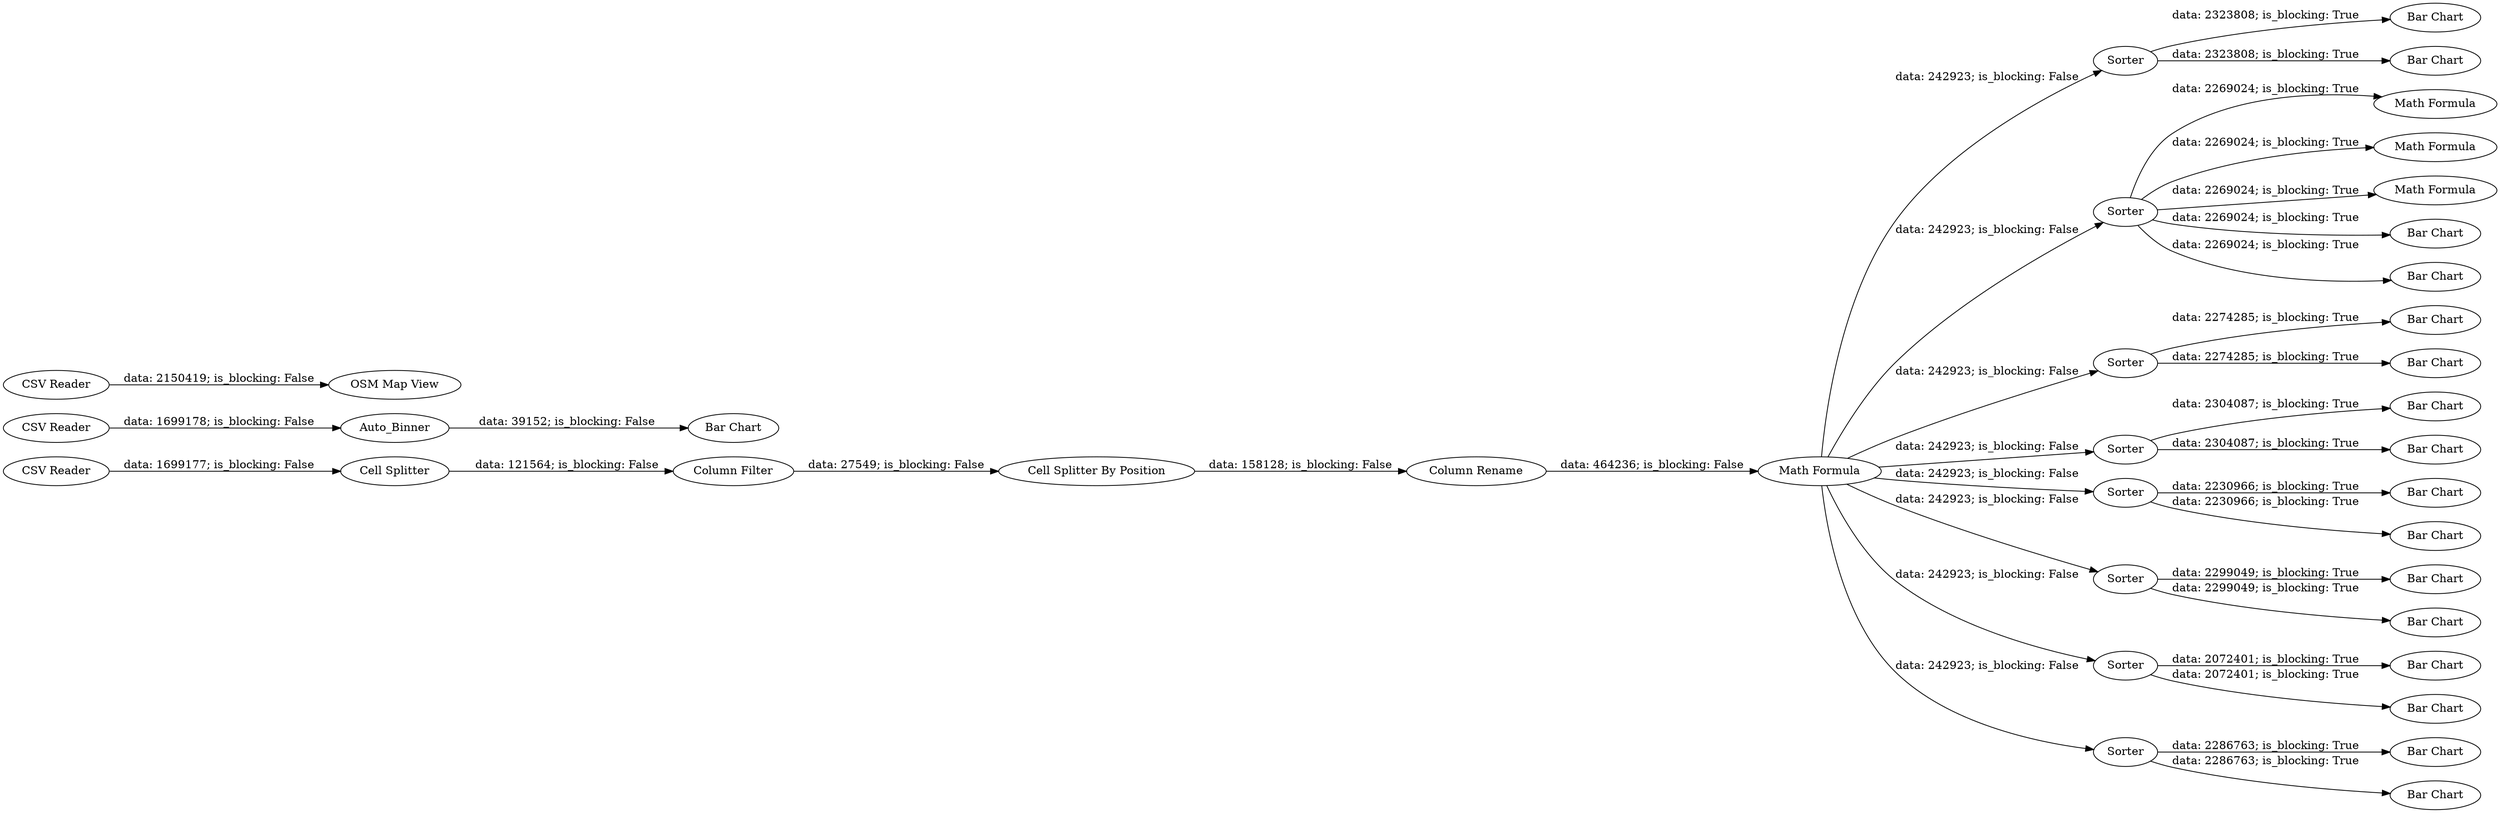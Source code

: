 digraph {
	"8951586863798306306_33" [label=Sorter]
	"8951586863798306306_55" [label="Math Formula"]
	"4800865176366065913_2" [label="CSV Reader"]
	"4800865176366065913_11" [label="Cell Splitter By Position"]
	"8951586863798306306_35" [label="Bar Chart"]
	"8951586863798306306_50" [label=Auto_Binner]
	"4800865176366065913_9" [label="Cell Splitter"]
	"8951586863798306306_53" [label="Math Formula"]
	"8951586863798306306_46" [label="Bar Chart"]
	"8951586863798306306_45" [label="Bar Chart"]
	"8951586863798306306_52" [label="Bar Chart"]
	"8951586863798306306_24" [label=Sorter]
	"8951586863798306306_54" [label="Math Formula"]
	"8951586863798306306_32" [label="Bar Chart"]
	"8951586863798306306_18" [label="Bar Chart"]
	"8951586863798306306_23" [label="Bar Chart"]
	"8951586863798306306_22" [label="Bar Chart"]
	"8951586863798306306_41" [label="Bar Chart"]
	"8951586863798306306_44" [label="Bar Chart"]
	"4800865176366065913_10" [label="Column Filter"]
	"8951586863798306306_34" [label="Bar Chart"]
	"8951586863798306306_2" [label="CSV Reader"]
	"8951586863798306306_47" [label=Sorter]
	"8951586863798306306_30" [label=Sorter]
	"8951586863798306306_36" [label=Sorter]
	"4800865176366065913_12" [label="Column Rename"]
	"8951586863798306306_39" [label=Sorter]
	"8951586863798306306_57" [label="OSM Map View"]
	"8951586863798306306_37" [label="Bar Chart"]
	"8951586863798306306_31" [label="Bar Chart"]
	"8951586863798306306_42" [label=Sorter]
	"8951586863798306306_38" [label="Bar Chart"]
	"8951586863798306306_40" [label="Bar Chart"]
	"8951586863798306306_26" [label=Sorter]
	"4800865176366065913_21" [label="Math Formula"]
	"8951586863798306306_43" [label="Bar Chart"]
	"8951586863798306306_19" [label="Bar Chart"]
	"8951586863798306306_56" [label="CSV Reader"]
	"8951586863798306306_36" -> "8951586863798306306_37" [label="data: 2230966; is_blocking: True"]
	"4800865176366065913_21" -> "8951586863798306306_26" [label="data: 242923; is_blocking: False"]
	"8951586863798306306_26" -> "8951586863798306306_23" [label="data: 2286763; is_blocking: True"]
	"4800865176366065913_21" -> "8951586863798306306_33" [label="data: 242923; is_blocking: False"]
	"8951586863798306306_42" -> "8951586863798306306_44" [label="data: 2072401; is_blocking: True"]
	"8951586863798306306_26" -> "8951586863798306306_19" [label="data: 2286763; is_blocking: True"]
	"8951586863798306306_24" -> "8951586863798306306_54" [label="data: 2269024; is_blocking: True"]
	"8951586863798306306_30" -> "8951586863798306306_32" [label="data: 2304087; is_blocking: True"]
	"8951586863798306306_42" -> "8951586863798306306_43" [label="data: 2072401; is_blocking: True"]
	"8951586863798306306_36" -> "8951586863798306306_38" [label="data: 2230966; is_blocking: True"]
	"8951586863798306306_24" -> "8951586863798306306_53" [label="data: 2269024; is_blocking: True"]
	"4800865176366065913_21" -> "8951586863798306306_42" [label="data: 242923; is_blocking: False"]
	"8951586863798306306_39" -> "8951586863798306306_40" [label="data: 2299049; is_blocking: True"]
	"8951586863798306306_24" -> "8951586863798306306_18" [label="data: 2269024; is_blocking: True"]
	"8951586863798306306_2" -> "8951586863798306306_50" [label="data: 1699178; is_blocking: False"]
	"8951586863798306306_47" -> "8951586863798306306_45" [label="data: 2274285; is_blocking: True"]
	"4800865176366065913_21" -> "8951586863798306306_24" [label="data: 242923; is_blocking: False"]
	"8951586863798306306_39" -> "8951586863798306306_41" [label="data: 2299049; is_blocking: True"]
	"4800865176366065913_21" -> "8951586863798306306_39" [label="data: 242923; is_blocking: False"]
	"4800865176366065913_9" -> "4800865176366065913_10" [label="data: 121564; is_blocking: False"]
	"8951586863798306306_47" -> "8951586863798306306_46" [label="data: 2274285; is_blocking: True"]
	"4800865176366065913_21" -> "8951586863798306306_47" [label="data: 242923; is_blocking: False"]
	"8951586863798306306_24" -> "8951586863798306306_55" [label="data: 2269024; is_blocking: True"]
	"4800865176366065913_10" -> "4800865176366065913_11" [label="data: 27549; is_blocking: False"]
	"8951586863798306306_56" -> "8951586863798306306_57" [label="data: 2150419; is_blocking: False"]
	"8951586863798306306_30" -> "8951586863798306306_31" [label="data: 2304087; is_blocking: True"]
	"4800865176366065913_21" -> "8951586863798306306_30" [label="data: 242923; is_blocking: False"]
	"8951586863798306306_50" -> "8951586863798306306_52" [label="data: 39152; is_blocking: False"]
	"4800865176366065913_2" -> "4800865176366065913_9" [label="data: 1699177; is_blocking: False"]
	"8951586863798306306_24" -> "8951586863798306306_22" [label="data: 2269024; is_blocking: True"]
	"8951586863798306306_33" -> "8951586863798306306_34" [label="data: 2323808; is_blocking: True"]
	"4800865176366065913_11" -> "4800865176366065913_12" [label="data: 158128; is_blocking: False"]
	"4800865176366065913_21" -> "8951586863798306306_36" [label="data: 242923; is_blocking: False"]
	"4800865176366065913_12" -> "4800865176366065913_21" [label="data: 464236; is_blocking: False"]
	"8951586863798306306_33" -> "8951586863798306306_35" [label="data: 2323808; is_blocking: True"]
	rankdir=LR
}
